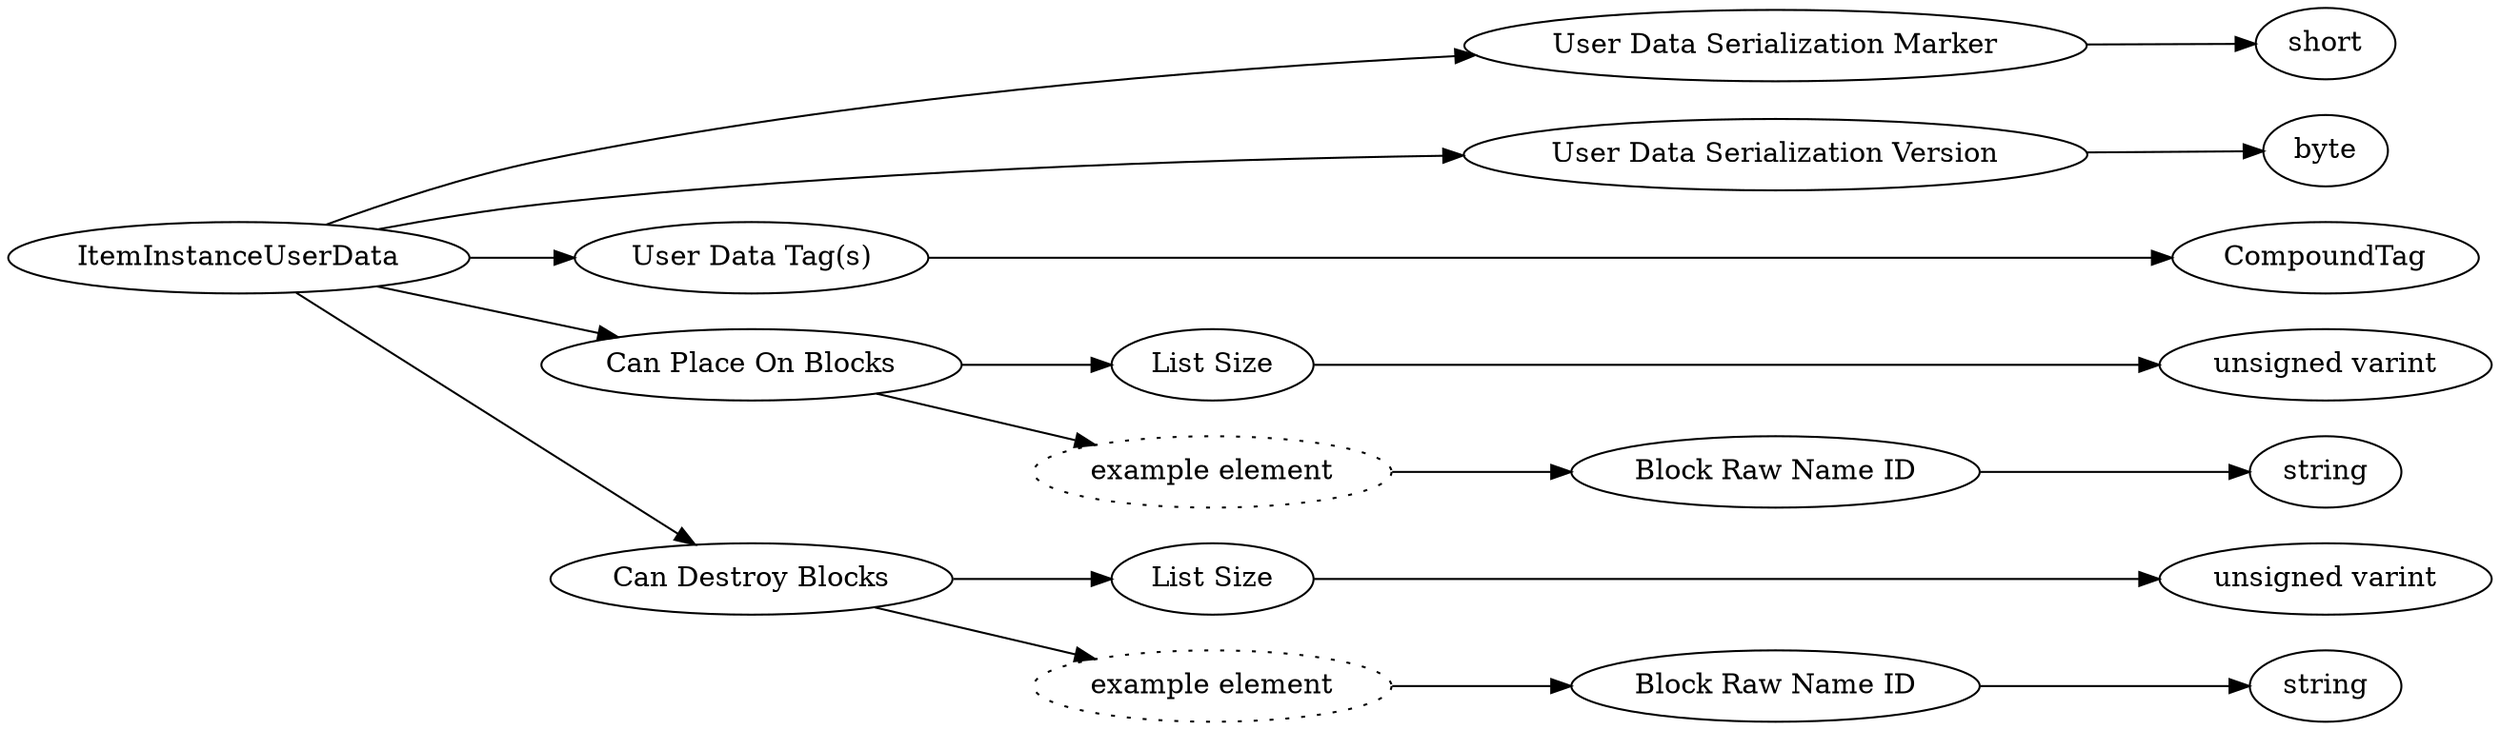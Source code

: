 digraph "ItemInstanceUserData" {
rankdir = LR
0
0 -> 1
1 -> 2
0 -> 3
3 -> 4
0 -> 5
5 -> 6
0 -> 7
7 -> 8
8 -> 9
7 -> 10
10 -> 11
11 -> 12
0 -> 13
13 -> 14
14 -> 15
13 -> 16
16 -> 17
17 -> 18

0 [label="ItemInstanceUserData",comment="name: \"ItemInstanceUserData\", typeName: \"\", id: 0, branchId: 0, recurseId: -1, attributes: 0, notes: \"\""];
1 [label="User Data Serialization Marker",comment="name: \"User Data Serialization Marker\", typeName: \"\", id: 1, branchId: 0, recurseId: -1, attributes: 0, notes: \"(-1) marking start of data\""];
2 [label="short",comment="name: \"short\", typeName: \"\", id: 2, branchId: 0, recurseId: -1, attributes: 512, notes: \"\""];
3 [label="User Data Serialization Version",comment="name: \"User Data Serialization Version\", typeName: \"\", id: 3, branchId: 0, recurseId: -1, attributes: 0, notes: \"Currently 1\""];
4 [label="byte",comment="name: \"byte\", typeName: \"\", id: 4, branchId: 0, recurseId: -1, attributes: 512, notes: \"\""];
5 [label="User Data Tag(s)",comment="name: \"User Data Tag(s)\", typeName: \"CompoundTag\", id: 5, branchId: 0, recurseId: -1, attributes: 256, notes: \"See: @CompoundTag.html#Compound Tag@ .\""];
6 [label="CompoundTag",comment="name: \"CompoundTag\", typeName: \"\", id: 6, branchId: 0, recurseId: -1, attributes: 512, notes: \"\""];
7 [label="Can Place On Blocks",comment="name: \"Can Place On Blocks\", typeName: \"\", id: 7, branchId: 0, recurseId: -1, attributes: 8, notes: \"Blocks that this item can be placed on.\""];
8 [label="List Size",comment="name: \"List Size\", typeName: \"\", id: 8, branchId: 0, recurseId: -1, attributes: 0, notes: \"\""];
9 [label="unsigned varint",comment="name: \"unsigned varint\", typeName: \"\", id: 9, branchId: 0, recurseId: -1, attributes: 512, notes: \"\""];
10 [label="example element",style=dotted,comment="name: \"example element\", typeName: \"\", id: 10, branchId: 0, recurseId: -1, attributes: 16, notes: \"\""];
11 [label="Block Raw Name ID",comment="name: \"Block Raw Name ID\", typeName: \"\", id: 11, branchId: 0, recurseId: -1, attributes: 0, notes: \"\""];
12 [label="string",comment="name: \"string\", typeName: \"\", id: 12, branchId: 0, recurseId: -1, attributes: 512, notes: \"\""];
13 [label="Can Destroy Blocks",comment="name: \"Can Destroy Blocks\", typeName: \"\", id: 13, branchId: 0, recurseId: -1, attributes: 8, notes: \"Blocks that this item can destroy.\""];
14 [label="List Size",comment="name: \"List Size\", typeName: \"\", id: 14, branchId: 0, recurseId: -1, attributes: 0, notes: \"\""];
15 [label="unsigned varint",comment="name: \"unsigned varint\", typeName: \"\", id: 15, branchId: 0, recurseId: -1, attributes: 512, notes: \"\""];
16 [label="example element",style=dotted,comment="name: \"example element\", typeName: \"\", id: 16, branchId: 0, recurseId: -1, attributes: 16, notes: \"\""];
17 [label="Block Raw Name ID",comment="name: \"Block Raw Name ID\", typeName: \"\", id: 17, branchId: 0, recurseId: -1, attributes: 0, notes: \"\""];
18 [label="string",comment="name: \"string\", typeName: \"\", id: 18, branchId: 0, recurseId: -1, attributes: 512, notes: \"\""];
{ rank = max;2;4;6;9;12;15;18}

}

